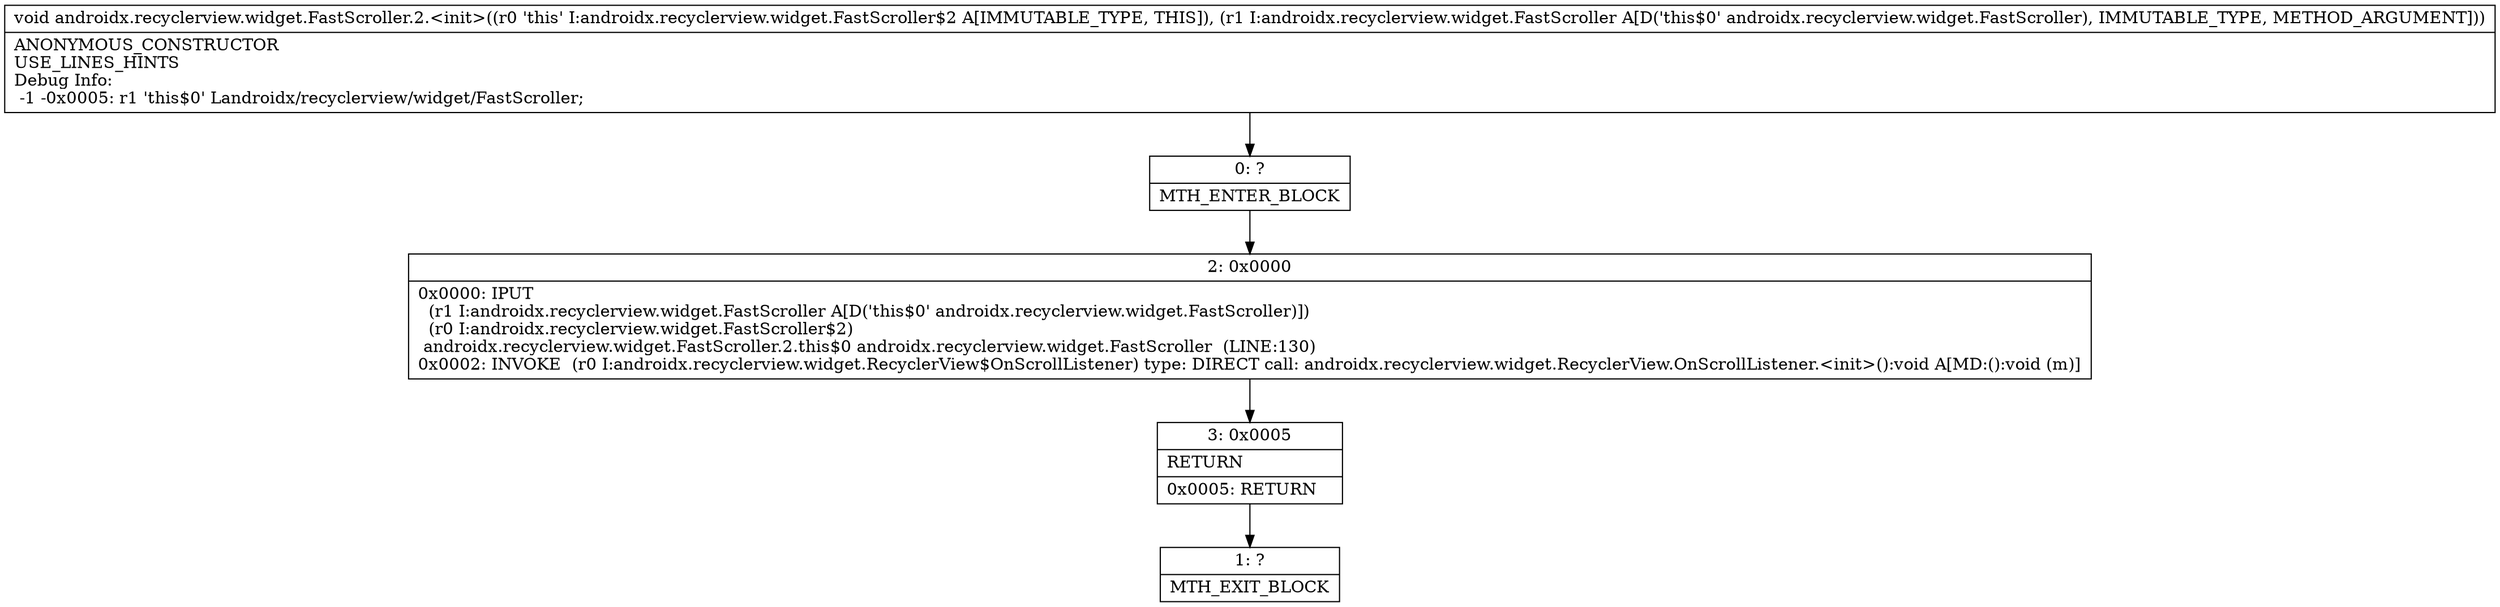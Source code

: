digraph "CFG forandroidx.recyclerview.widget.FastScroller.2.\<init\>(Landroidx\/recyclerview\/widget\/FastScroller;)V" {
Node_0 [shape=record,label="{0\:\ ?|MTH_ENTER_BLOCK\l}"];
Node_2 [shape=record,label="{2\:\ 0x0000|0x0000: IPUT  \l  (r1 I:androidx.recyclerview.widget.FastScroller A[D('this$0' androidx.recyclerview.widget.FastScroller)])\l  (r0 I:androidx.recyclerview.widget.FastScroller$2)\l androidx.recyclerview.widget.FastScroller.2.this$0 androidx.recyclerview.widget.FastScroller  (LINE:130)\l0x0002: INVOKE  (r0 I:androidx.recyclerview.widget.RecyclerView$OnScrollListener) type: DIRECT call: androidx.recyclerview.widget.RecyclerView.OnScrollListener.\<init\>():void A[MD:():void (m)]\l}"];
Node_3 [shape=record,label="{3\:\ 0x0005|RETURN\l|0x0005: RETURN   \l}"];
Node_1 [shape=record,label="{1\:\ ?|MTH_EXIT_BLOCK\l}"];
MethodNode[shape=record,label="{void androidx.recyclerview.widget.FastScroller.2.\<init\>((r0 'this' I:androidx.recyclerview.widget.FastScroller$2 A[IMMUTABLE_TYPE, THIS]), (r1 I:androidx.recyclerview.widget.FastScroller A[D('this$0' androidx.recyclerview.widget.FastScroller), IMMUTABLE_TYPE, METHOD_ARGUMENT]))  | ANONYMOUS_CONSTRUCTOR\lUSE_LINES_HINTS\lDebug Info:\l  \-1 \-0x0005: r1 'this$0' Landroidx\/recyclerview\/widget\/FastScroller;\l}"];
MethodNode -> Node_0;Node_0 -> Node_2;
Node_2 -> Node_3;
Node_3 -> Node_1;
}

